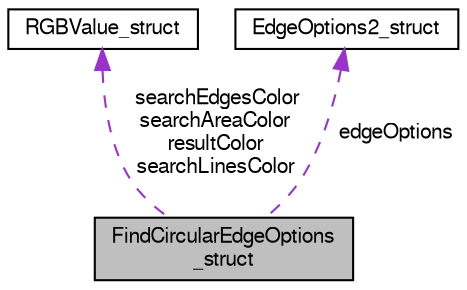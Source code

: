 digraph "FindCircularEdgeOptions_struct"
{
  bgcolor="transparent";
  edge [fontname="FreeSans",fontsize="10",labelfontname="FreeSans",labelfontsize="10"];
  node [fontname="FreeSans",fontsize="10",shape=record];
  Node1 [label="FindCircularEdgeOptions\l_struct",height=0.2,width=0.4,color="black", fillcolor="grey75", style="filled" fontcolor="black"];
  Node2 -> Node1 [dir="back",color="darkorchid3",fontsize="10",style="dashed",label=" searchEdgesColor\nsearchAreaColor\nresultColor\nsearchLinesColor" ,fontname="FreeSans"];
  Node2 [label="RGBValue_struct",height=0.2,width=0.4,color="black",URL="$struct_r_g_b_value__struct.html"];
  Node3 -> Node1 [dir="back",color="darkorchid3",fontsize="10",style="dashed",label=" edgeOptions" ,fontname="FreeSans"];
  Node3 [label="EdgeOptions2_struct",height=0.2,width=0.4,color="black",URL="$struct_edge_options2__struct.html"];
}
